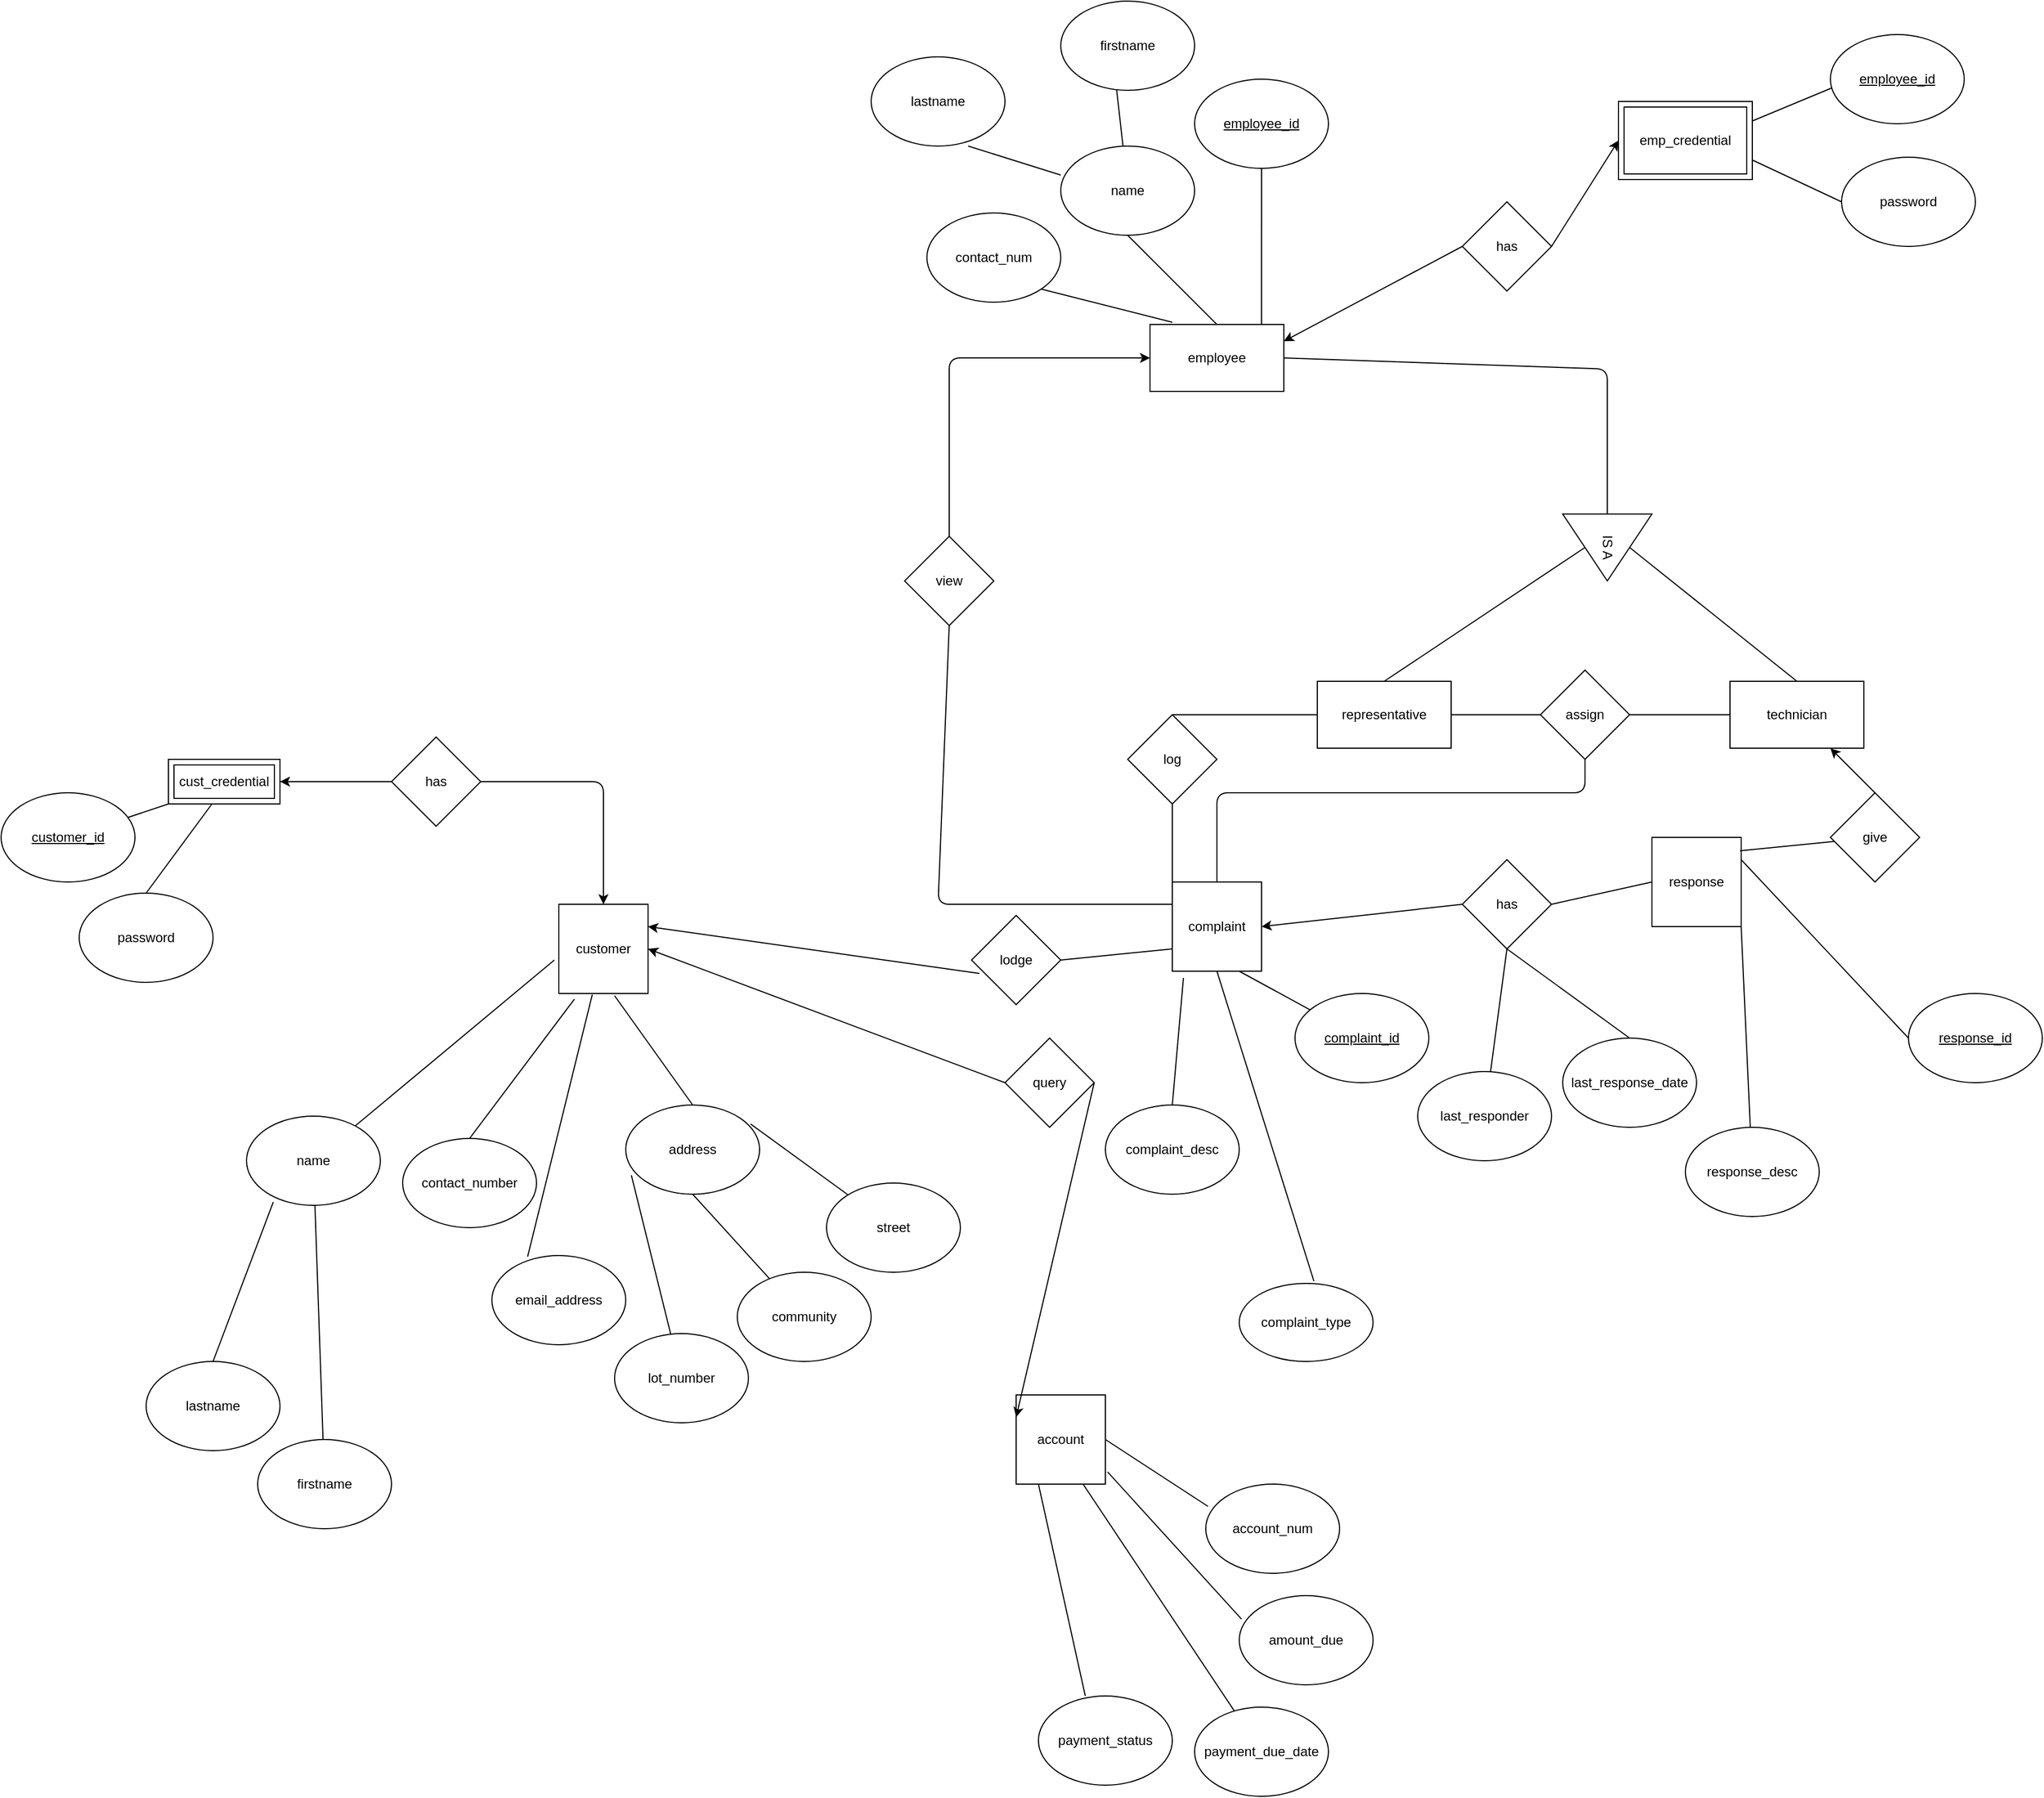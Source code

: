 <mxfile version="14.4.4" type="device"><diagram id="R2lEEEUBdFMjLlhIrx00" name="Page-1"><mxGraphModel dx="1718" dy="1572" grid="1" gridSize="10" guides="1" tooltips="1" connect="1" arrows="1" fold="1" page="1" pageScale="1" pageWidth="850" pageHeight="1100" math="0" shadow="0" extFonts="Permanent Marker^https://fonts.googleapis.com/css?family=Permanent+Marker"><root><mxCell id="0"/><mxCell id="1" parent="0"/><mxCell id="tA_Ex0wnNVbbnuMBwhAi-1" value="&lt;u&gt;customer_id&lt;/u&gt;" style="ellipse;whiteSpace=wrap;html=1;" parent="1" vertex="1"><mxGeometry x="-390" y="-20" width="120" height="80" as="geometry"/></mxCell><mxCell id="tA_Ex0wnNVbbnuMBwhAi-2" value="customer" style="whiteSpace=wrap;html=1;aspect=fixed;" parent="1" vertex="1"><mxGeometry x="110" y="80" width="80" height="80" as="geometry"/></mxCell><mxCell id="tA_Ex0wnNVbbnuMBwhAi-3" value="name" style="ellipse;whiteSpace=wrap;html=1;" parent="1" vertex="1"><mxGeometry x="-170" y="270" width="120" height="80" as="geometry"/></mxCell><mxCell id="tA_Ex0wnNVbbnuMBwhAi-4" value="firstname" style="ellipse;whiteSpace=wrap;html=1;" parent="1" vertex="1"><mxGeometry x="-160" y="560" width="120" height="80" as="geometry"/></mxCell><mxCell id="tA_Ex0wnNVbbnuMBwhAi-6" value="lastname" style="ellipse;whiteSpace=wrap;html=1;" parent="1" vertex="1"><mxGeometry x="-260" y="490" width="120" height="80" as="geometry"/></mxCell><mxCell id="tA_Ex0wnNVbbnuMBwhAi-7" value="" style="endArrow=none;html=1;entryX=-0.05;entryY=0.625;entryDx=0;entryDy=0;entryPerimeter=0;" parent="1" source="tA_Ex0wnNVbbnuMBwhAi-3" target="tA_Ex0wnNVbbnuMBwhAi-2" edge="1"><mxGeometry width="50" height="50" relative="1" as="geometry"><mxPoint x="430" y="270" as="sourcePoint"/><mxPoint x="360" y="260" as="targetPoint"/></mxGeometry></mxCell><mxCell id="tA_Ex0wnNVbbnuMBwhAi-8" value="" style="endArrow=none;html=1;entryX=0.2;entryY=0.963;entryDx=0;entryDy=0;exitX=0.5;exitY=0;exitDx=0;exitDy=0;entryPerimeter=0;" parent="1" source="tA_Ex0wnNVbbnuMBwhAi-6" target="tA_Ex0wnNVbbnuMBwhAi-3" edge="1"><mxGeometry width="50" height="50" relative="1" as="geometry"><mxPoint x="310" y="310" as="sourcePoint"/><mxPoint x="360" y="260" as="targetPoint"/></mxGeometry></mxCell><mxCell id="tA_Ex0wnNVbbnuMBwhAi-9" value="" style="endArrow=none;html=1;" parent="1" source="tA_Ex0wnNVbbnuMBwhAi-3" target="tA_Ex0wnNVbbnuMBwhAi-4" edge="1"><mxGeometry width="50" height="50" relative="1" as="geometry"><mxPoint x="310" y="310" as="sourcePoint"/><mxPoint x="360" y="260" as="targetPoint"/></mxGeometry></mxCell><mxCell id="tA_Ex0wnNVbbnuMBwhAi-11" value="" style="endArrow=none;html=1;entryX=0;entryY=1;entryDx=0;entryDy=0;" parent="1" source="tA_Ex0wnNVbbnuMBwhAi-1" target="4BPV0PJGl_UIfePKgvY9-9" edge="1"><mxGeometry width="50" height="50" relative="1" as="geometry"><mxPoint x="310" y="310" as="sourcePoint"/><mxPoint x="-32.426" y="58.284" as="targetPoint"/></mxGeometry></mxCell><mxCell id="tA_Ex0wnNVbbnuMBwhAi-12" value="password" style="ellipse;whiteSpace=wrap;html=1;" parent="1" vertex="1"><mxGeometry x="-320" y="70" width="120" height="80" as="geometry"/></mxCell><mxCell id="tA_Ex0wnNVbbnuMBwhAi-13" value="" style="endArrow=none;html=1;entryX=0.5;entryY=0;entryDx=0;entryDy=0;exitX=0.39;exitY=1;exitDx=0;exitDy=0;exitPerimeter=0;" parent="1" source="4BPV0PJGl_UIfePKgvY9-9" target="tA_Ex0wnNVbbnuMBwhAi-12" edge="1"><mxGeometry width="50" height="50" relative="1" as="geometry"><mxPoint x="21.04" y="70" as="sourcePoint"/><mxPoint x="360" y="260" as="targetPoint"/></mxGeometry></mxCell><mxCell id="tA_Ex0wnNVbbnuMBwhAi-14" value="email_address" style="ellipse;whiteSpace=wrap;html=1;" parent="1" vertex="1"><mxGeometry x="50" y="395" width="120" height="80" as="geometry"/></mxCell><mxCell id="tA_Ex0wnNVbbnuMBwhAi-15" value="" style="endArrow=none;html=1;entryX=0.267;entryY=0.013;entryDx=0;entryDy=0;entryPerimeter=0;" parent="1" target="tA_Ex0wnNVbbnuMBwhAi-14" edge="1"><mxGeometry width="50" height="50" relative="1" as="geometry"><mxPoint x="140" y="161" as="sourcePoint"/><mxPoint x="360" y="260" as="targetPoint"/></mxGeometry></mxCell><mxCell id="tA_Ex0wnNVbbnuMBwhAi-16" value="contact_number" style="ellipse;whiteSpace=wrap;html=1;" parent="1" vertex="1"><mxGeometry x="-30" y="290" width="120" height="80" as="geometry"/></mxCell><mxCell id="tA_Ex0wnNVbbnuMBwhAi-17" value="" style="endArrow=none;html=1;entryX=0.5;entryY=0;entryDx=0;entryDy=0;exitX=0.175;exitY=1.063;exitDx=0;exitDy=0;exitPerimeter=0;" parent="1" source="tA_Ex0wnNVbbnuMBwhAi-2" target="tA_Ex0wnNVbbnuMBwhAi-16" edge="1"><mxGeometry width="50" height="50" relative="1" as="geometry"><mxPoint x="240" y="240" as="sourcePoint"/><mxPoint x="360" y="260" as="targetPoint"/></mxGeometry></mxCell><mxCell id="tA_Ex0wnNVbbnuMBwhAi-20" value="lodge" style="rhombus;whiteSpace=wrap;html=1;" parent="1" vertex="1"><mxGeometry x="480" y="90" width="80" height="80" as="geometry"/></mxCell><mxCell id="tA_Ex0wnNVbbnuMBwhAi-22" value="address" style="ellipse;whiteSpace=wrap;html=1;" parent="1" vertex="1"><mxGeometry x="170" y="260" width="120" height="80" as="geometry"/></mxCell><mxCell id="tA_Ex0wnNVbbnuMBwhAi-23" value="" style="endArrow=none;html=1;entryX=0.5;entryY=0;entryDx=0;entryDy=0;" parent="1" target="tA_Ex0wnNVbbnuMBwhAi-22" edge="1"><mxGeometry width="50" height="50" relative="1" as="geometry"><mxPoint x="160" y="162" as="sourcePoint"/><mxPoint x="470" y="180" as="targetPoint"/></mxGeometry></mxCell><mxCell id="tA_Ex0wnNVbbnuMBwhAi-27" value="lot_number" style="ellipse;whiteSpace=wrap;html=1;" parent="1" vertex="1"><mxGeometry x="160" y="465" width="120" height="80" as="geometry"/></mxCell><mxCell id="tA_Ex0wnNVbbnuMBwhAi-28" value="community" style="ellipse;whiteSpace=wrap;html=1;" parent="1" vertex="1"><mxGeometry x="270" y="410" width="120" height="80" as="geometry"/></mxCell><mxCell id="tA_Ex0wnNVbbnuMBwhAi-29" value="" style="endArrow=none;html=1;exitX=0.042;exitY=0.788;exitDx=0;exitDy=0;exitPerimeter=0;" parent="1" source="tA_Ex0wnNVbbnuMBwhAi-22" target="tA_Ex0wnNVbbnuMBwhAi-27" edge="1"><mxGeometry width="50" height="50" relative="1" as="geometry"><mxPoint x="420" y="230" as="sourcePoint"/><mxPoint x="470" y="180" as="targetPoint"/></mxGeometry></mxCell><mxCell id="tA_Ex0wnNVbbnuMBwhAi-30" value="" style="endArrow=none;html=1;exitX=0.933;exitY=0.213;exitDx=0;exitDy=0;exitPerimeter=0;" parent="1" source="tA_Ex0wnNVbbnuMBwhAi-22" target="tA_Ex0wnNVbbnuMBwhAi-26" edge="1"><mxGeometry width="50" height="50" relative="1" as="geometry"><mxPoint x="420" y="230" as="sourcePoint"/><mxPoint x="470" y="180" as="targetPoint"/></mxGeometry></mxCell><mxCell id="tA_Ex0wnNVbbnuMBwhAi-31" value="" style="endArrow=none;html=1;exitX=0.5;exitY=1;exitDx=0;exitDy=0;" parent="1" source="tA_Ex0wnNVbbnuMBwhAi-22" target="tA_Ex0wnNVbbnuMBwhAi-28" edge="1"><mxGeometry width="50" height="50" relative="1" as="geometry"><mxPoint x="420" y="230" as="sourcePoint"/><mxPoint x="470" y="180" as="targetPoint"/></mxGeometry></mxCell><mxCell id="o3iDW582nxUDmt4B7d6M-1" value="complaint" style="whiteSpace=wrap;html=1;aspect=fixed;" parent="1" vertex="1"><mxGeometry x="660" y="60" width="80" height="80" as="geometry"/></mxCell><mxCell id="o3iDW582nxUDmt4B7d6M-2" value="" style="endArrow=none;html=1;entryX=1;entryY=0.5;entryDx=0;entryDy=0;exitX=0;exitY=0.75;exitDx=0;exitDy=0;" parent="1" source="o3iDW582nxUDmt4B7d6M-1" target="tA_Ex0wnNVbbnuMBwhAi-20" edge="1"><mxGeometry width="50" height="50" relative="1" as="geometry"><mxPoint x="610" y="380" as="sourcePoint"/><mxPoint x="660" y="330" as="targetPoint"/></mxGeometry></mxCell><mxCell id="o3iDW582nxUDmt4B7d6M-3" value="complaint_desc" style="ellipse;whiteSpace=wrap;html=1;" parent="1" vertex="1"><mxGeometry x="600" y="260" width="120" height="80" as="geometry"/></mxCell><mxCell id="o3iDW582nxUDmt4B7d6M-4" value="" style="endArrow=none;html=1;entryX=0.125;entryY=1.075;entryDx=0;entryDy=0;exitX=0.5;exitY=0;exitDx=0;exitDy=0;entryPerimeter=0;" parent="1" source="o3iDW582nxUDmt4B7d6M-3" target="o3iDW582nxUDmt4B7d6M-1" edge="1"><mxGeometry width="50" height="50" relative="1" as="geometry"><mxPoint x="610" y="380" as="sourcePoint"/><mxPoint x="660" y="330" as="targetPoint"/></mxGeometry></mxCell><mxCell id="o3iDW582nxUDmt4B7d6M-5" value="complaint_type" style="ellipse;whiteSpace=wrap;html=1;" parent="1" vertex="1"><mxGeometry x="720" y="420" width="120" height="70" as="geometry"/></mxCell><mxCell id="o3iDW582nxUDmt4B7d6M-6" value="" style="endArrow=none;html=1;entryX=0.5;entryY=1;entryDx=0;entryDy=0;exitX=0.558;exitY=-0.029;exitDx=0;exitDy=0;exitPerimeter=0;" parent="1" source="o3iDW582nxUDmt4B7d6M-5" target="o3iDW582nxUDmt4B7d6M-1" edge="1"><mxGeometry width="50" height="50" relative="1" as="geometry"><mxPoint x="610" y="380" as="sourcePoint"/><mxPoint x="660" y="330" as="targetPoint"/></mxGeometry></mxCell><mxCell id="o3iDW582nxUDmt4B7d6M-7" value="&lt;u&gt;complaint_id&lt;/u&gt;" style="ellipse;whiteSpace=wrap;html=1;" parent="1" vertex="1"><mxGeometry x="770" y="160" width="120" height="80" as="geometry"/></mxCell><mxCell id="o3iDW582nxUDmt4B7d6M-8" value="" style="endArrow=none;html=1;entryX=0.75;entryY=1;entryDx=0;entryDy=0;" parent="1" source="o3iDW582nxUDmt4B7d6M-7" target="o3iDW582nxUDmt4B7d6M-1" edge="1"><mxGeometry width="50" height="50" relative="1" as="geometry"><mxPoint x="610" y="540" as="sourcePoint"/><mxPoint x="660" y="490" as="targetPoint"/></mxGeometry></mxCell><mxCell id="gw4LYU8RIEJ4tjMGW9A6-1" value="query" style="rhombus;whiteSpace=wrap;html=1;" parent="1" vertex="1"><mxGeometry x="510" y="200" width="80" height="80" as="geometry"/></mxCell><mxCell id="gw4LYU8RIEJ4tjMGW9A6-2" value="account" style="whiteSpace=wrap;html=1;aspect=fixed;" parent="1" vertex="1"><mxGeometry x="520" y="520" width="80" height="80" as="geometry"/></mxCell><mxCell id="gw4LYU8RIEJ4tjMGW9A6-3" value="last_response_date" style="ellipse;whiteSpace=wrap;html=1;" parent="1" vertex="1"><mxGeometry x="1010" y="200" width="120" height="80" as="geometry"/></mxCell><mxCell id="gw4LYU8RIEJ4tjMGW9A6-4" value="last_responder" style="ellipse;whiteSpace=wrap;html=1;" parent="1" vertex="1"><mxGeometry x="880" y="230" width="120" height="80" as="geometry"/></mxCell><mxCell id="gw4LYU8RIEJ4tjMGW9A6-5" value="" style="endArrow=none;html=1;entryX=0.5;entryY=1;entryDx=0;entryDy=0;exitX=0.5;exitY=0;exitDx=0;exitDy=0;" parent="1" source="gw4LYU8RIEJ4tjMGW9A6-3" target="gw4LYU8RIEJ4tjMGW9A6-13" edge="1"><mxGeometry width="50" height="50" relative="1" as="geometry"><mxPoint x="580" y="460" as="sourcePoint"/><mxPoint x="630" y="410" as="targetPoint"/></mxGeometry></mxCell><mxCell id="gw4LYU8RIEJ4tjMGW9A6-6" value="" style="endArrow=none;html=1;entryX=0.5;entryY=1;entryDx=0;entryDy=0;" parent="1" source="gw4LYU8RIEJ4tjMGW9A6-4" target="gw4LYU8RIEJ4tjMGW9A6-13" edge="1"><mxGeometry width="50" height="50" relative="1" as="geometry"><mxPoint x="580" y="460" as="sourcePoint"/><mxPoint x="630" y="410" as="targetPoint"/></mxGeometry></mxCell><mxCell id="gw4LYU8RIEJ4tjMGW9A6-11" value="response_desc" style="ellipse;whiteSpace=wrap;html=1;" parent="1" vertex="1"><mxGeometry x="1120" y="280" width="120" height="80" as="geometry"/></mxCell><mxCell id="gw4LYU8RIEJ4tjMGW9A6-12" value="response" style="whiteSpace=wrap;html=1;aspect=fixed;" parent="1" vertex="1"><mxGeometry x="1090" y="20" width="80" height="80" as="geometry"/></mxCell><mxCell id="gw4LYU8RIEJ4tjMGW9A6-13" value="has" style="rhombus;whiteSpace=wrap;html=1;" parent="1" vertex="1"><mxGeometry x="920" y="40" width="80" height="80" as="geometry"/></mxCell><mxCell id="gw4LYU8RIEJ4tjMGW9A6-14" value="" style="endArrow=none;html=1;entryX=1;entryY=1;entryDx=0;entryDy=0;" parent="1" source="gw4LYU8RIEJ4tjMGW9A6-11" target="gw4LYU8RIEJ4tjMGW9A6-12" edge="1"><mxGeometry width="50" height="50" relative="1" as="geometry"><mxPoint x="710" y="460" as="sourcePoint"/><mxPoint x="760" y="410" as="targetPoint"/></mxGeometry></mxCell><mxCell id="gw4LYU8RIEJ4tjMGW9A6-15" value="account_num" style="ellipse;whiteSpace=wrap;html=1;" parent="1" vertex="1"><mxGeometry x="690" y="600" width="120" height="80" as="geometry"/></mxCell><mxCell id="gw4LYU8RIEJ4tjMGW9A6-16" value="" style="endArrow=none;html=1;exitX=1;exitY=0.5;exitDx=0;exitDy=0;entryX=0.017;entryY=0.25;entryDx=0;entryDy=0;entryPerimeter=0;" parent="1" source="gw4LYU8RIEJ4tjMGW9A6-2" target="gw4LYU8RIEJ4tjMGW9A6-15" edge="1"><mxGeometry width="50" height="50" relative="1" as="geometry"><mxPoint x="710" y="620" as="sourcePoint"/><mxPoint x="760" y="570" as="targetPoint"/></mxGeometry></mxCell><mxCell id="gw4LYU8RIEJ4tjMGW9A6-17" value="payment_status" style="ellipse;whiteSpace=wrap;html=1;" parent="1" vertex="1"><mxGeometry x="540" y="790" width="120" height="80" as="geometry"/></mxCell><mxCell id="gw4LYU8RIEJ4tjMGW9A6-18" value="amount_due" style="ellipse;whiteSpace=wrap;html=1;" parent="1" vertex="1"><mxGeometry x="720" y="700" width="120" height="80" as="geometry"/></mxCell><mxCell id="gw4LYU8RIEJ4tjMGW9A6-19" value="payment_due_date" style="ellipse;whiteSpace=wrap;html=1;" parent="1" vertex="1"><mxGeometry x="680" y="800" width="120" height="80" as="geometry"/></mxCell><mxCell id="gw4LYU8RIEJ4tjMGW9A6-20" value="" style="endArrow=none;html=1;entryX=0.017;entryY=0.263;entryDx=0;entryDy=0;entryPerimeter=0;exitX=1.025;exitY=0.863;exitDx=0;exitDy=0;exitPerimeter=0;" parent="1" source="gw4LYU8RIEJ4tjMGW9A6-2" target="gw4LYU8RIEJ4tjMGW9A6-18" edge="1"><mxGeometry width="50" height="50" relative="1" as="geometry"><mxPoint x="710" y="780" as="sourcePoint"/><mxPoint x="760" y="730" as="targetPoint"/></mxGeometry></mxCell><mxCell id="gw4LYU8RIEJ4tjMGW9A6-21" value="" style="endArrow=none;html=1;entryX=0.75;entryY=1;entryDx=0;entryDy=0;" parent="1" source="gw4LYU8RIEJ4tjMGW9A6-19" target="gw4LYU8RIEJ4tjMGW9A6-2" edge="1"><mxGeometry width="50" height="50" relative="1" as="geometry"><mxPoint x="560" y="650" as="sourcePoint"/><mxPoint x="610" y="600" as="targetPoint"/></mxGeometry></mxCell><mxCell id="gw4LYU8RIEJ4tjMGW9A6-22" value="" style="endArrow=none;html=1;entryX=0.25;entryY=1;entryDx=0;entryDy=0;exitX=0.35;exitY=0;exitDx=0;exitDy=0;exitPerimeter=0;" parent="1" source="gw4LYU8RIEJ4tjMGW9A6-17" target="gw4LYU8RIEJ4tjMGW9A6-2" edge="1"><mxGeometry width="50" height="50" relative="1" as="geometry"><mxPoint x="710" y="780" as="sourcePoint"/><mxPoint x="760" y="730" as="targetPoint"/></mxGeometry></mxCell><mxCell id="gw4LYU8RIEJ4tjMGW9A6-24" value="&lt;u&gt;response_id&lt;/u&gt;" style="ellipse;whiteSpace=wrap;html=1;" parent="1" vertex="1"><mxGeometry x="1320" y="160" width="120" height="80" as="geometry"/></mxCell><mxCell id="gw4LYU8RIEJ4tjMGW9A6-25" value="" style="endArrow=none;html=1;entryX=0;entryY=0.5;entryDx=0;entryDy=0;exitX=1;exitY=0.25;exitDx=0;exitDy=0;" parent="1" source="gw4LYU8RIEJ4tjMGW9A6-12" target="gw4LYU8RIEJ4tjMGW9A6-24" edge="1"><mxGeometry width="50" height="50" relative="1" as="geometry"><mxPoint x="1030" y="220" as="sourcePoint"/><mxPoint x="1080" y="170" as="targetPoint"/></mxGeometry></mxCell><mxCell id="gw4LYU8RIEJ4tjMGW9A6-26" value="" style="endArrow=classic;html=1;exitX=0;exitY=0.5;exitDx=0;exitDy=0;entryX=1;entryY=0.5;entryDx=0;entryDy=0;" parent="1" source="gw4LYU8RIEJ4tjMGW9A6-13" target="o3iDW582nxUDmt4B7d6M-1" edge="1"><mxGeometry width="50" height="50" relative="1" as="geometry"><mxPoint x="710" y="290" as="sourcePoint"/><mxPoint x="650" y="280" as="targetPoint"/></mxGeometry></mxCell><mxCell id="gw4LYU8RIEJ4tjMGW9A6-27" value="" style="endArrow=none;html=1;entryX=0;entryY=0.5;entryDx=0;entryDy=0;exitX=1;exitY=0.5;exitDx=0;exitDy=0;" parent="1" source="gw4LYU8RIEJ4tjMGW9A6-13" target="gw4LYU8RIEJ4tjMGW9A6-12" edge="1"><mxGeometry width="50" height="50" relative="1" as="geometry"><mxPoint x="710" y="290" as="sourcePoint"/><mxPoint x="760" y="240" as="targetPoint"/></mxGeometry></mxCell><mxCell id="gw4LYU8RIEJ4tjMGW9A6-28" value="" style="endArrow=classic;html=1;entryX=1;entryY=0.25;entryDx=0;entryDy=0;exitX=0.088;exitY=0.65;exitDx=0;exitDy=0;exitPerimeter=0;" parent="1" source="tA_Ex0wnNVbbnuMBwhAi-20" target="tA_Ex0wnNVbbnuMBwhAi-2" edge="1"><mxGeometry width="50" height="50" relative="1" as="geometry"><mxPoint x="300" y="380" as="sourcePoint"/><mxPoint x="350" y="330" as="targetPoint"/></mxGeometry></mxCell><mxCell id="gw4LYU8RIEJ4tjMGW9A6-30" value="" style="endArrow=classic;html=1;entryX=0;entryY=0.25;entryDx=0;entryDy=0;exitX=1;exitY=0.5;exitDx=0;exitDy=0;" parent="1" source="gw4LYU8RIEJ4tjMGW9A6-1" target="gw4LYU8RIEJ4tjMGW9A6-2" edge="1"><mxGeometry width="50" height="50" relative="1" as="geometry"><mxPoint x="300" y="460" as="sourcePoint"/><mxPoint x="350" y="410" as="targetPoint"/></mxGeometry></mxCell><mxCell id="tA_Ex0wnNVbbnuMBwhAi-26" value="street" style="ellipse;whiteSpace=wrap;html=1;" parent="1" vertex="1"><mxGeometry x="350" y="330" width="120" height="80" as="geometry"/></mxCell><mxCell id="jarlQNZMxMNJvXu5cVDO-1" value="" style="endArrow=classic;html=1;entryX=1;entryY=0.5;entryDx=0;entryDy=0;exitX=0;exitY=0.5;exitDx=0;exitDy=0;" parent="1" source="gw4LYU8RIEJ4tjMGW9A6-1" target="tA_Ex0wnNVbbnuMBwhAi-2" edge="1"><mxGeometry width="50" height="50" relative="1" as="geometry"><mxPoint x="400" y="430" as="sourcePoint"/><mxPoint x="120" y="500" as="targetPoint"/></mxGeometry></mxCell><mxCell id="jarlQNZMxMNJvXu5cVDO-3" value="assign" style="rhombus;whiteSpace=wrap;html=1;" parent="1" vertex="1"><mxGeometry x="990" y="-130" width="80" height="80" as="geometry"/></mxCell><mxCell id="jarlQNZMxMNJvXu5cVDO-4" value="" style="endArrow=none;html=1;entryX=0.5;entryY=1;entryDx=0;entryDy=0;exitX=0.5;exitY=0;exitDx=0;exitDy=0;" parent="1" source="o3iDW582nxUDmt4B7d6M-1" target="jarlQNZMxMNJvXu5cVDO-3" edge="1"><mxGeometry width="50" height="50" relative="1" as="geometry"><mxPoint x="790" y="30" as="sourcePoint"/><mxPoint x="840" y="-20" as="targetPoint"/><Array as="points"><mxPoint x="700" y="-20"/><mxPoint x="830" y="-20"/><mxPoint x="1030" y="-20"/></Array></mxGeometry></mxCell><mxCell id="jarlQNZMxMNJvXu5cVDO-5" value="technician" style="rounded=0;whiteSpace=wrap;html=1;" parent="1" vertex="1"><mxGeometry x="1160" y="-120" width="120" height="60" as="geometry"/></mxCell><mxCell id="jarlQNZMxMNJvXu5cVDO-6" value="representative" style="rounded=0;whiteSpace=wrap;html=1;" parent="1" vertex="1"><mxGeometry x="790" y="-120" width="120" height="60" as="geometry"/></mxCell><mxCell id="jarlQNZMxMNJvXu5cVDO-7" value="" style="endArrow=none;html=1;entryX=0;entryY=0.5;entryDx=0;entryDy=0;exitX=1;exitY=0.5;exitDx=0;exitDy=0;" parent="1" source="jarlQNZMxMNJvXu5cVDO-3" target="jarlQNZMxMNJvXu5cVDO-5" edge="1"><mxGeometry width="50" height="50" relative="1" as="geometry"><mxPoint x="790" y="30" as="sourcePoint"/><mxPoint x="840" y="-20" as="targetPoint"/></mxGeometry></mxCell><mxCell id="jarlQNZMxMNJvXu5cVDO-8" value="" style="endArrow=none;html=1;entryX=0;entryY=0.5;entryDx=0;entryDy=0;exitX=1;exitY=0.5;exitDx=0;exitDy=0;" parent="1" source="jarlQNZMxMNJvXu5cVDO-6" target="jarlQNZMxMNJvXu5cVDO-3" edge="1"><mxGeometry width="50" height="50" relative="1" as="geometry"><mxPoint x="790" y="30" as="sourcePoint"/><mxPoint x="840" y="-20" as="targetPoint"/></mxGeometry></mxCell><mxCell id="jarlQNZMxMNJvXu5cVDO-9" value="IS A" style="triangle;whiteSpace=wrap;html=1;rotation=90;" parent="1" vertex="1"><mxGeometry x="1020" y="-280" width="60" height="80" as="geometry"/></mxCell><mxCell id="jarlQNZMxMNJvXu5cVDO-10" value="" style="endArrow=none;html=1;entryX=0.5;entryY=0;entryDx=0;entryDy=0;exitX=0.5;exitY=0;exitDx=0;exitDy=0;" parent="1" source="jarlQNZMxMNJvXu5cVDO-5" target="jarlQNZMxMNJvXu5cVDO-9" edge="1"><mxGeometry width="50" height="50" relative="1" as="geometry"><mxPoint x="790" y="-120" as="sourcePoint"/><mxPoint x="840" y="-170" as="targetPoint"/></mxGeometry></mxCell><mxCell id="jarlQNZMxMNJvXu5cVDO-11" value="" style="endArrow=none;html=1;entryX=0.5;entryY=1;entryDx=0;entryDy=0;exitX=0.5;exitY=0;exitDx=0;exitDy=0;" parent="1" source="jarlQNZMxMNJvXu5cVDO-6" target="jarlQNZMxMNJvXu5cVDO-9" edge="1"><mxGeometry width="50" height="50" relative="1" as="geometry"><mxPoint x="790" y="-120" as="sourcePoint"/><mxPoint x="840" y="-170" as="targetPoint"/></mxGeometry></mxCell><mxCell id="jarlQNZMxMNJvXu5cVDO-13" value="" style="endArrow=none;html=1;entryX=0;entryY=0.5;entryDx=0;entryDy=0;exitX=1;exitY=0.5;exitDx=0;exitDy=0;" parent="1" source="jarlQNZMxMNJvXu5cVDO-14" target="jarlQNZMxMNJvXu5cVDO-9" edge="1"><mxGeometry width="50" height="50" relative="1" as="geometry"><mxPoint x="700" y="-390" as="sourcePoint"/><mxPoint x="840" y="-320" as="targetPoint"/><Array as="points"><mxPoint x="1050" y="-400"/></Array></mxGeometry></mxCell><mxCell id="jarlQNZMxMNJvXu5cVDO-14" value="employee" style="rounded=0;whiteSpace=wrap;html=1;" parent="1" vertex="1"><mxGeometry x="640" y="-440" width="120" height="60" as="geometry"/></mxCell><mxCell id="jarlQNZMxMNJvXu5cVDO-16" value="contact_num" style="ellipse;whiteSpace=wrap;html=1;" parent="1" vertex="1"><mxGeometry x="440" y="-540" width="120" height="80" as="geometry"/></mxCell><mxCell id="jarlQNZMxMNJvXu5cVDO-18" value="name" style="ellipse;whiteSpace=wrap;html=1;" parent="1" vertex="1"><mxGeometry x="560" y="-600" width="120" height="80" as="geometry"/></mxCell><mxCell id="jarlQNZMxMNJvXu5cVDO-19" value="firstname" style="ellipse;whiteSpace=wrap;html=1;" parent="1" vertex="1"><mxGeometry x="560" y="-730" width="120" height="80" as="geometry"/></mxCell><mxCell id="jarlQNZMxMNJvXu5cVDO-21" value="lastname" style="ellipse;whiteSpace=wrap;html=1;" parent="1" vertex="1"><mxGeometry x="390" y="-680" width="120" height="80" as="geometry"/></mxCell><mxCell id="jarlQNZMxMNJvXu5cVDO-22" value="" style="endArrow=none;html=1;entryX=1;entryY=1;entryDx=0;entryDy=0;" parent="1" target="jarlQNZMxMNJvXu5cVDO-16" edge="1"><mxGeometry width="50" height="50" relative="1" as="geometry"><mxPoint x="660" y="-442" as="sourcePoint"/><mxPoint x="930" y="-460" as="targetPoint"/></mxGeometry></mxCell><mxCell id="jarlQNZMxMNJvXu5cVDO-23" value="" style="endArrow=none;html=1;exitX=0.5;exitY=1;exitDx=0;exitDy=0;entryX=0.5;entryY=0;entryDx=0;entryDy=0;" parent="1" source="jarlQNZMxMNJvXu5cVDO-18" target="jarlQNZMxMNJvXu5cVDO-14" edge="1"><mxGeometry width="50" height="50" relative="1" as="geometry"><mxPoint x="880" y="-410" as="sourcePoint"/><mxPoint x="930" y="-460" as="targetPoint"/></mxGeometry></mxCell><mxCell id="jarlQNZMxMNJvXu5cVDO-24" value="employee_id" style="ellipse;whiteSpace=wrap;html=1;fontStyle=4" parent="1" vertex="1"><mxGeometry x="680" y="-660" width="120" height="80" as="geometry"/></mxCell><mxCell id="jarlQNZMxMNJvXu5cVDO-25" value="" style="endArrow=none;html=1;exitX=0.725;exitY=1;exitDx=0;exitDy=0;exitPerimeter=0;entryX=0;entryY=0.325;entryDx=0;entryDy=0;entryPerimeter=0;" parent="1" source="jarlQNZMxMNJvXu5cVDO-21" target="jarlQNZMxMNJvXu5cVDO-18" edge="1"><mxGeometry width="50" height="50" relative="1" as="geometry"><mxPoint x="880" y="-640" as="sourcePoint"/><mxPoint x="930" y="-690" as="targetPoint"/></mxGeometry></mxCell><mxCell id="jarlQNZMxMNJvXu5cVDO-27" value="" style="endArrow=none;html=1;entryX=0.417;entryY=0.988;entryDx=0;entryDy=0;entryPerimeter=0;" parent="1" source="jarlQNZMxMNJvXu5cVDO-18" target="jarlQNZMxMNJvXu5cVDO-19" edge="1"><mxGeometry width="50" height="50" relative="1" as="geometry"><mxPoint x="880" y="-490" as="sourcePoint"/><mxPoint x="930" y="-540" as="targetPoint"/></mxGeometry></mxCell><mxCell id="jarlQNZMxMNJvXu5cVDO-28" value="" style="endArrow=none;html=1;entryX=0.833;entryY=0;entryDx=0;entryDy=0;entryPerimeter=0;" parent="1" source="jarlQNZMxMNJvXu5cVDO-24" target="jarlQNZMxMNJvXu5cVDO-14" edge="1"><mxGeometry width="50" height="50" relative="1" as="geometry"><mxPoint x="790" y="-490" as="sourcePoint"/><mxPoint x="840" y="-540" as="targetPoint"/></mxGeometry></mxCell><mxCell id="jarlQNZMxMNJvXu5cVDO-29" value="view" style="rhombus;whiteSpace=wrap;html=1;" parent="1" vertex="1"><mxGeometry x="420" y="-250" width="80" height="80" as="geometry"/></mxCell><mxCell id="jarlQNZMxMNJvXu5cVDO-30" value="" style="endArrow=classic;html=1;entryX=0;entryY=0.5;entryDx=0;entryDy=0;exitX=0.5;exitY=0;exitDx=0;exitDy=0;" parent="1" source="jarlQNZMxMNJvXu5cVDO-29" target="jarlQNZMxMNJvXu5cVDO-14" edge="1"><mxGeometry width="50" height="50" relative="1" as="geometry"><mxPoint x="680" y="-190" as="sourcePoint"/><mxPoint x="730" y="-240" as="targetPoint"/><Array as="points"><mxPoint x="460" y="-410"/></Array></mxGeometry></mxCell><mxCell id="jarlQNZMxMNJvXu5cVDO-31" value="" style="endArrow=none;html=1;entryX=0.5;entryY=1;entryDx=0;entryDy=0;exitX=0;exitY=0.25;exitDx=0;exitDy=0;" parent="1" source="o3iDW582nxUDmt4B7d6M-1" target="jarlQNZMxMNJvXu5cVDO-29" edge="1"><mxGeometry width="50" height="50" relative="1" as="geometry"><mxPoint x="680" y="-50" as="sourcePoint"/><mxPoint x="730" y="-100" as="targetPoint"/><Array as="points"><mxPoint x="450" y="80"/></Array></mxGeometry></mxCell><mxCell id="4BPV0PJGl_UIfePKgvY9-1" value="log" style="rhombus;whiteSpace=wrap;html=1;" vertex="1" parent="1"><mxGeometry x="620" y="-90" width="80" height="80" as="geometry"/></mxCell><mxCell id="4BPV0PJGl_UIfePKgvY9-3" value="" style="endArrow=none;html=1;entryX=0;entryY=0.5;entryDx=0;entryDy=0;exitX=0.5;exitY=0;exitDx=0;exitDy=0;" edge="1" parent="1" source="4BPV0PJGl_UIfePKgvY9-1" target="jarlQNZMxMNJvXu5cVDO-6"><mxGeometry width="50" height="50" relative="1" as="geometry"><mxPoint x="860" y="50" as="sourcePoint"/><mxPoint x="910" as="targetPoint"/></mxGeometry></mxCell><mxCell id="4BPV0PJGl_UIfePKgvY9-4" value="" style="endArrow=none;html=1;entryX=0.5;entryY=1;entryDx=0;entryDy=0;exitX=0;exitY=0;exitDx=0;exitDy=0;" edge="1" parent="1" source="o3iDW582nxUDmt4B7d6M-1" target="4BPV0PJGl_UIfePKgvY9-1"><mxGeometry width="50" height="50" relative="1" as="geometry"><mxPoint x="860" y="50" as="sourcePoint"/><mxPoint x="910" as="targetPoint"/></mxGeometry></mxCell><mxCell id="4BPV0PJGl_UIfePKgvY9-9" value="cust_credential" style="shape=ext;margin=3;double=1;whiteSpace=wrap;html=1;align=center;" vertex="1" parent="1"><mxGeometry x="-240" y="-50" width="100" height="40" as="geometry"/></mxCell><mxCell id="4BPV0PJGl_UIfePKgvY9-11" value="has" style="rhombus;whiteSpace=wrap;html=1;" vertex="1" parent="1"><mxGeometry x="-40" y="-70" width="80" height="80" as="geometry"/></mxCell><mxCell id="4BPV0PJGl_UIfePKgvY9-12" value="" style="endArrow=classic;html=1;entryX=0.5;entryY=0;entryDx=0;entryDy=0;exitX=1;exitY=0.5;exitDx=0;exitDy=0;" edge="1" parent="1" source="4BPV0PJGl_UIfePKgvY9-11" target="tA_Ex0wnNVbbnuMBwhAi-2"><mxGeometry width="50" height="50" relative="1" as="geometry"><mxPoint x="-110" y="50" as="sourcePoint"/><mxPoint x="-60" as="targetPoint"/><Array as="points"><mxPoint x="150" y="-30"/></Array></mxGeometry></mxCell><mxCell id="4BPV0PJGl_UIfePKgvY9-13" value="" style="endArrow=classic;html=1;entryX=1;entryY=0.5;entryDx=0;entryDy=0;exitX=0;exitY=0.5;exitDx=0;exitDy=0;" edge="1" parent="1" source="4BPV0PJGl_UIfePKgvY9-11" target="4BPV0PJGl_UIfePKgvY9-9"><mxGeometry width="50" height="50" relative="1" as="geometry"><mxPoint x="-110" y="50" as="sourcePoint"/><mxPoint x="-60" as="targetPoint"/></mxGeometry></mxCell><mxCell id="4BPV0PJGl_UIfePKgvY9-14" value="" style="endArrow=none;html=1;entryX=1;entryY=0.25;entryDx=0;entryDy=0;exitX=0.008;exitY=0.6;exitDx=0;exitDy=0;exitPerimeter=0;" edge="1" parent="1" target="4BPV0PJGl_UIfePKgvY9-16" source="4BPV0PJGl_UIfePKgvY9-20"><mxGeometry width="50" height="50" relative="1" as="geometry"><mxPoint x="1240" y="-640" as="sourcePoint"/><mxPoint x="1097.574" y="-491.716" as="targetPoint"/></mxGeometry></mxCell><mxCell id="4BPV0PJGl_UIfePKgvY9-15" value="" style="endArrow=none;html=1;exitX=1;exitY=0.75;exitDx=0;exitDy=0;entryX=0;entryY=0.5;entryDx=0;entryDy=0;" edge="1" parent="1" source="4BPV0PJGl_UIfePKgvY9-16" target="4BPV0PJGl_UIfePKgvY9-21"><mxGeometry width="50" height="50" relative="1" as="geometry"><mxPoint x="1151.04" y="-480" as="sourcePoint"/><mxPoint x="1250" y="-550" as="targetPoint"/></mxGeometry></mxCell><mxCell id="4BPV0PJGl_UIfePKgvY9-16" value="emp_credential" style="shape=ext;margin=3;double=1;whiteSpace=wrap;html=1;align=center;" vertex="1" parent="1"><mxGeometry x="1060" y="-640" width="120" height="70" as="geometry"/></mxCell><mxCell id="4BPV0PJGl_UIfePKgvY9-17" value="has" style="rhombus;whiteSpace=wrap;html=1;" vertex="1" parent="1"><mxGeometry x="920" y="-550" width="80" height="80" as="geometry"/></mxCell><mxCell id="4BPV0PJGl_UIfePKgvY9-18" value="" style="endArrow=classic;html=1;entryX=0;entryY=0.5;entryDx=0;entryDy=0;exitX=1;exitY=0.5;exitDx=0;exitDy=0;" edge="1" parent="1" source="4BPV0PJGl_UIfePKgvY9-17" target="4BPV0PJGl_UIfePKgvY9-16"><mxGeometry width="50" height="50" relative="1" as="geometry"><mxPoint x="1020" y="-500" as="sourcePoint"/><mxPoint x="1070" y="-550" as="targetPoint"/></mxGeometry></mxCell><mxCell id="4BPV0PJGl_UIfePKgvY9-19" value="" style="endArrow=classic;html=1;entryX=1;entryY=0.25;entryDx=0;entryDy=0;exitX=0;exitY=0.5;exitDx=0;exitDy=0;" edge="1" parent="1" source="4BPV0PJGl_UIfePKgvY9-17" target="jarlQNZMxMNJvXu5cVDO-14"><mxGeometry width="50" height="50" relative="1" as="geometry"><mxPoint x="900" y="-490" as="sourcePoint"/><mxPoint x="950" y="-540" as="targetPoint"/></mxGeometry></mxCell><mxCell id="4BPV0PJGl_UIfePKgvY9-20" value="employee_id" style="ellipse;whiteSpace=wrap;html=1;fontStyle=4" vertex="1" parent="1"><mxGeometry x="1250" y="-700" width="120" height="80" as="geometry"/></mxCell><mxCell id="4BPV0PJGl_UIfePKgvY9-21" value="password" style="ellipse;whiteSpace=wrap;html=1;" vertex="1" parent="1"><mxGeometry x="1260" y="-590" width="120" height="80" as="geometry"/></mxCell><mxCell id="4BPV0PJGl_UIfePKgvY9-24" value="give" style="rhombus;whiteSpace=wrap;html=1;" vertex="1" parent="1"><mxGeometry x="1250" y="-20" width="80" height="80" as="geometry"/></mxCell><mxCell id="4BPV0PJGl_UIfePKgvY9-25" value="" style="endArrow=classic;html=1;entryX=0.75;entryY=1;entryDx=0;entryDy=0;exitX=0.5;exitY=0;exitDx=0;exitDy=0;" edge="1" parent="1" source="4BPV0PJGl_UIfePKgvY9-24" target="jarlQNZMxMNJvXu5cVDO-5"><mxGeometry width="50" height="50" relative="1" as="geometry"><mxPoint x="990" y="20" as="sourcePoint"/><mxPoint x="1040" y="-30" as="targetPoint"/></mxGeometry></mxCell><mxCell id="4BPV0PJGl_UIfePKgvY9-26" value="" style="endArrow=none;html=1;exitX=0.988;exitY=0.15;exitDx=0;exitDy=0;exitPerimeter=0;" edge="1" parent="1" source="gw4LYU8RIEJ4tjMGW9A6-12" target="4BPV0PJGl_UIfePKgvY9-24"><mxGeometry width="50" height="50" relative="1" as="geometry"><mxPoint x="990" y="20" as="sourcePoint"/><mxPoint x="1040" y="-30" as="targetPoint"/></mxGeometry></mxCell></root></mxGraphModel></diagram></mxfile>